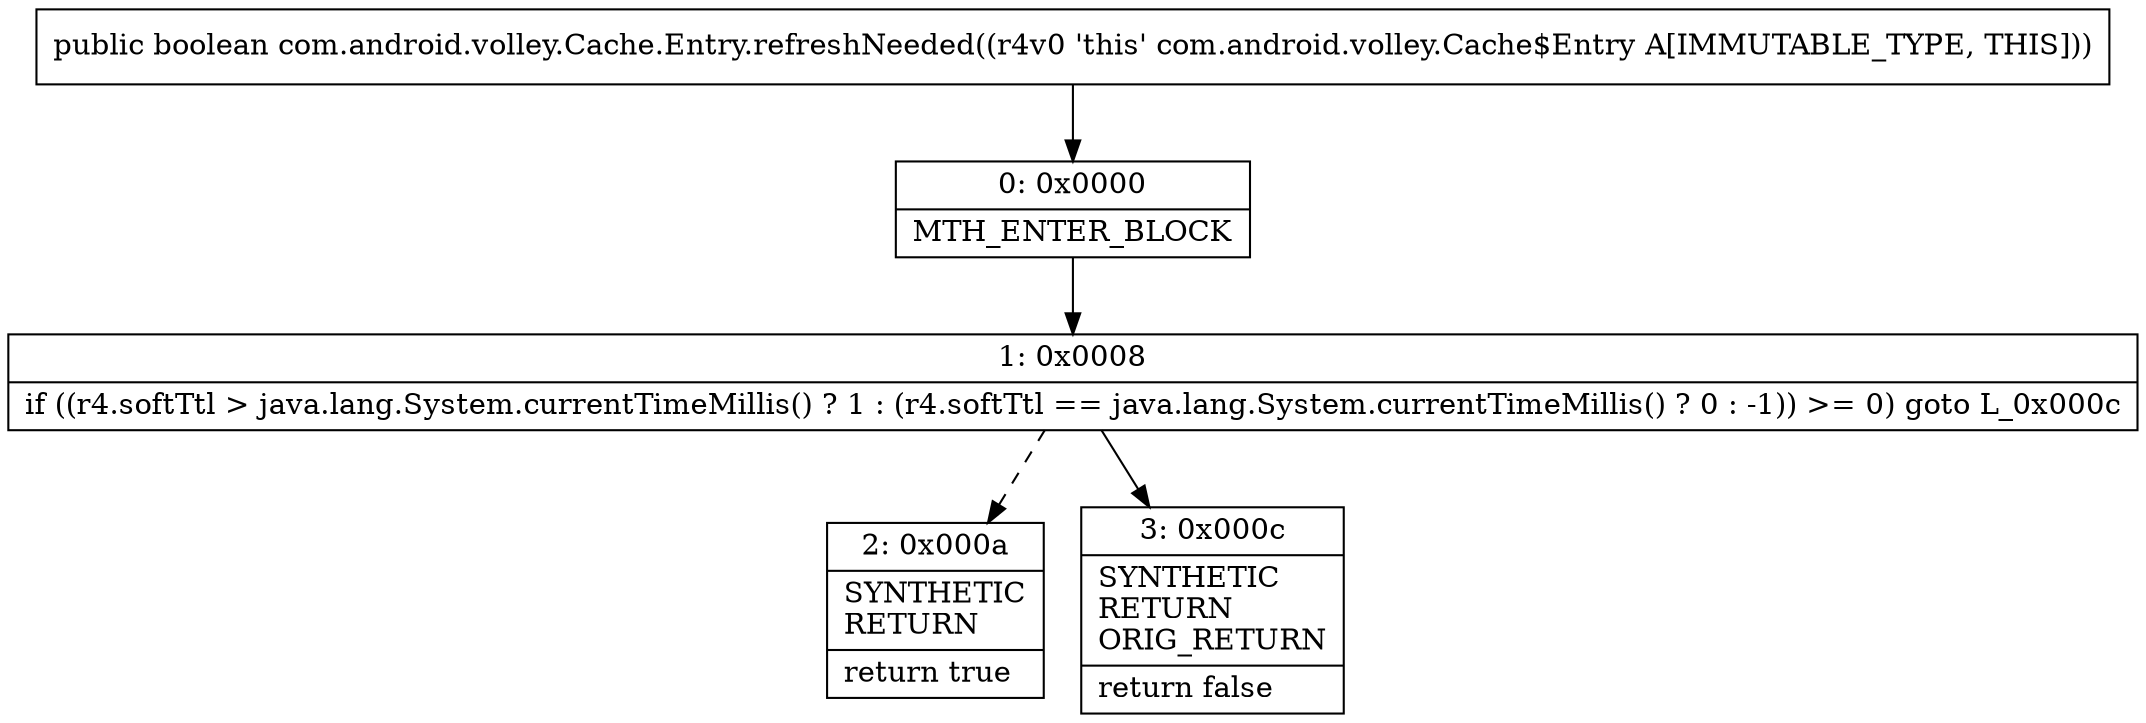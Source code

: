 digraph "CFG forcom.android.volley.Cache.Entry.refreshNeeded()Z" {
Node_0 [shape=record,label="{0\:\ 0x0000|MTH_ENTER_BLOCK\l}"];
Node_1 [shape=record,label="{1\:\ 0x0008|if ((r4.softTtl \> java.lang.System.currentTimeMillis() ? 1 : (r4.softTtl == java.lang.System.currentTimeMillis() ? 0 : \-1)) \>= 0) goto L_0x000c\l}"];
Node_2 [shape=record,label="{2\:\ 0x000a|SYNTHETIC\lRETURN\l|return true\l}"];
Node_3 [shape=record,label="{3\:\ 0x000c|SYNTHETIC\lRETURN\lORIG_RETURN\l|return false\l}"];
MethodNode[shape=record,label="{public boolean com.android.volley.Cache.Entry.refreshNeeded((r4v0 'this' com.android.volley.Cache$Entry A[IMMUTABLE_TYPE, THIS])) }"];
MethodNode -> Node_0;
Node_0 -> Node_1;
Node_1 -> Node_2[style=dashed];
Node_1 -> Node_3;
}

